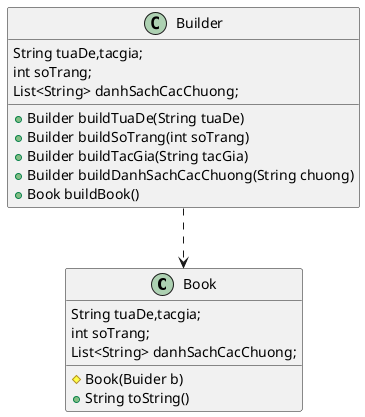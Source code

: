@startuml
'https://plantuml.com/class-diagram

class Book {
    String tuaDe,tacgia;
    int soTrang;
    List<String> danhSachCacChuong;
    # Book(Buider b)
    + String toString()
}

class Builder {
    String tuaDe,tacgia;
    int soTrang;
    List<String> danhSachCacChuong;
    + Builder buildTuaDe(String tuaDe)
    + Builder buildSoTrang(int soTrang)
    + Builder buildTacGia(String tacGia)
    + Builder buildDanhSachCacChuong(String chuong)
    + Book buildBook()
}

Builder ..> Book

@enduml